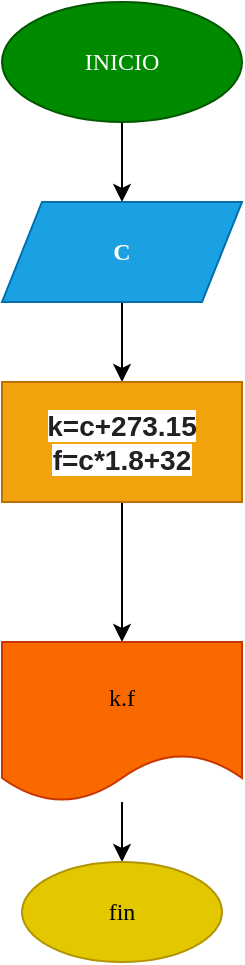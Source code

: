 <mxfile>
    <diagram id="3Ipub_Eaadl2SM_XIyVj" name="Página-1">
        <mxGraphModel dx="656" dy="411" grid="1" gridSize="10" guides="1" tooltips="1" connect="1" arrows="1" fold="1" page="1" pageScale="1" pageWidth="827" pageHeight="1169" math="0" shadow="0">
            <root>
                <mxCell id="0"/>
                <mxCell id="1" parent="0"/>
                <mxCell id="5" value="" style="edgeStyle=none;html=1;fontFamily=Times New Roman;fontColor=#7a2a2a;" parent="1" source="2" edge="1">
                    <mxGeometry relative="1" as="geometry">
                        <mxPoint x="290" y="130" as="targetPoint"/>
                    </mxGeometry>
                </mxCell>
                <mxCell id="2" value="INICIO" style="ellipse;whiteSpace=wrap;html=1;fontFamily=Times New Roman;fillColor=#008a00;fontColor=#ffffff;strokeColor=#005700;" parent="1" vertex="1">
                    <mxGeometry x="230" y="30" width="120" height="60" as="geometry"/>
                </mxCell>
                <mxCell id="10" value="" style="edgeStyle=none;html=1;fontFamily=Times New Roman;fontColor=#f5e6e6;" parent="1" source="8" edge="1">
                    <mxGeometry relative="1" as="geometry">
                        <mxPoint x="290" y="220" as="targetPoint"/>
                    </mxGeometry>
                </mxCell>
                <mxCell id="8" value="&lt;b&gt;C&lt;/b&gt;" style="shape=parallelogram;perimeter=parallelogramPerimeter;whiteSpace=wrap;html=1;fixedSize=1;labelBackgroundColor=none;fontFamily=Times New Roman;fontColor=#ffffff;fillColor=#1ba1e2;strokeColor=#006EAF;" parent="1" vertex="1">
                    <mxGeometry x="230" y="130" width="120" height="50" as="geometry"/>
                </mxCell>
                <mxCell id="13" value="" style="edgeStyle=none;html=1;fontFamily=Times New Roman;fontColor=#f5e6e6;" parent="1" source="11" target="12" edge="1">
                    <mxGeometry relative="1" as="geometry"/>
                </mxCell>
                <mxCell id="11" value="&lt;b style=&quot;color: rgb(32, 33, 36); font-family: arial, sans-serif; font-size: 14px; text-align: left; background-color: rgb(255, 255, 255);&quot;&gt;k=c+273.15&lt;br&gt;f=c*1.8+32&lt;br&gt;&lt;/b&gt;" style="rounded=0;whiteSpace=wrap;html=1;labelBackgroundColor=none;fontFamily=Times New Roman;fontColor=#000000;fillColor=#f0a30a;strokeColor=#BD7000;" parent="1" vertex="1">
                    <mxGeometry x="230" y="220" width="120" height="60" as="geometry"/>
                </mxCell>
                <mxCell id="15" value="" style="edgeStyle=none;html=1;fontFamily=Times New Roman;fontColor=#f5e6e6;" parent="1" source="12" target="14" edge="1">
                    <mxGeometry relative="1" as="geometry"/>
                </mxCell>
                <mxCell id="12" value="k.f" style="shape=document;whiteSpace=wrap;html=1;boundedLbl=1;fontFamily=Times New Roman;fontColor=#000000;rounded=0;labelBackgroundColor=none;fillColor=#fa6800;strokeColor=#C73500;" parent="1" vertex="1">
                    <mxGeometry x="230" y="350" width="120" height="80" as="geometry"/>
                </mxCell>
                <mxCell id="14" value="fin" style="ellipse;whiteSpace=wrap;html=1;labelBackgroundColor=none;fontFamily=Times New Roman;fontColor=#000000;fillColor=#e3c800;strokeColor=#B09500;" parent="1" vertex="1">
                    <mxGeometry x="240" y="460" width="100" height="50" as="geometry"/>
                </mxCell>
            </root>
        </mxGraphModel>
    </diagram>
</mxfile>